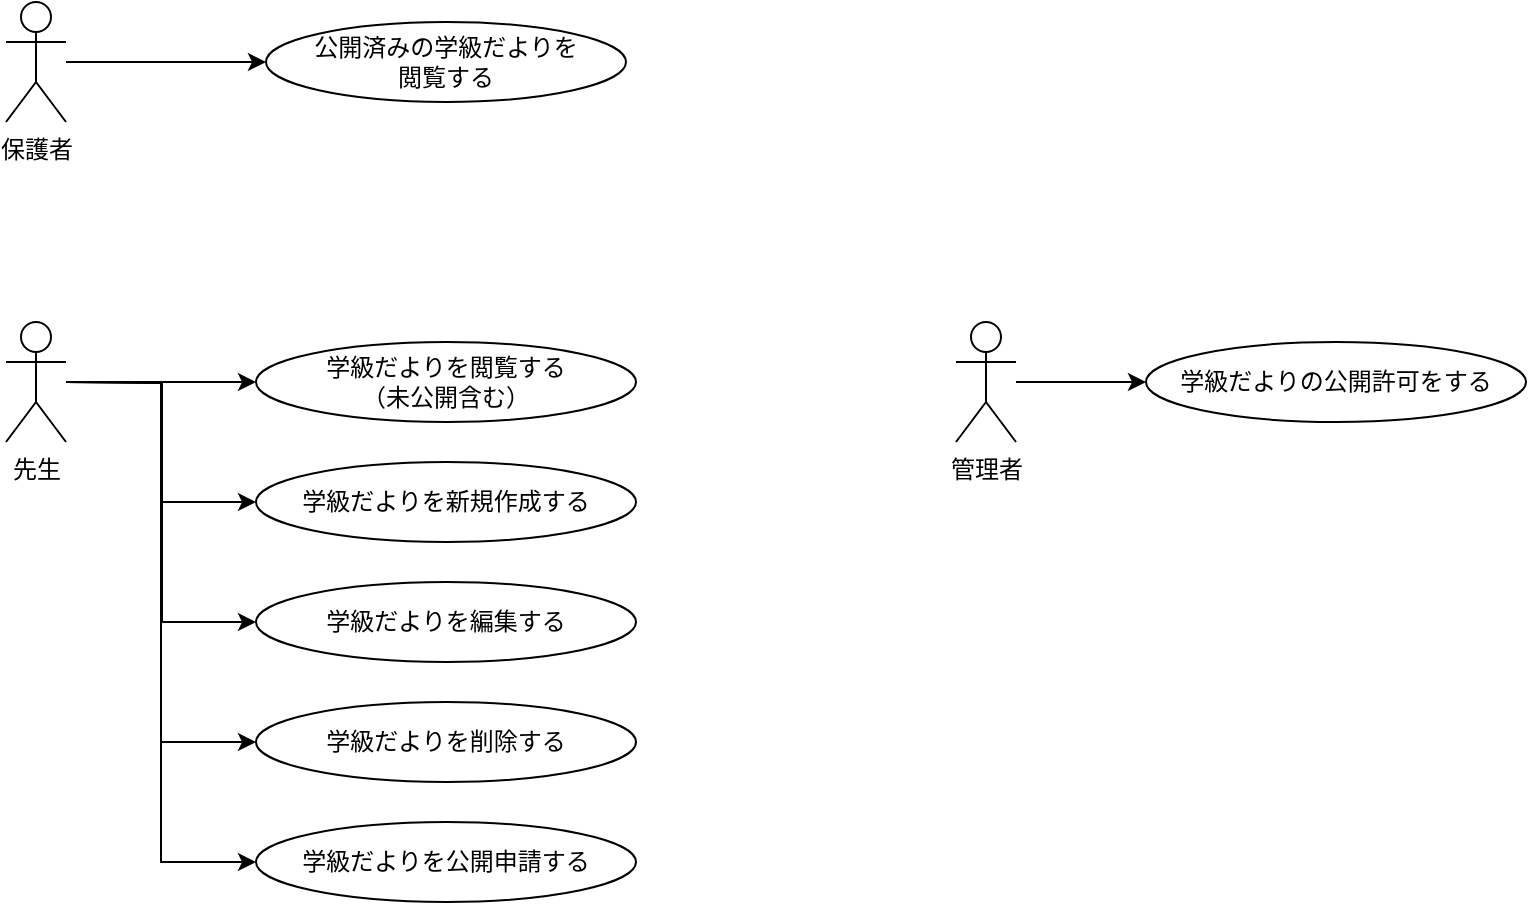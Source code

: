 <mxfile version="13.1.3" pages="3">
    <diagram name="ユースケース図" id="e7e014a7-5840-1c2e-5031-d8a46d1fe8dd">
        <mxGraphModel dx="735" dy="661" grid="1" gridSize="10" guides="1" tooltips="1" connect="1" arrows="1" fold="1" page="1" pageScale="1" pageWidth="1169" pageHeight="826" background="#ffffff" math="0" shadow="0">
            <root>
                <mxCell id="0"/>
                <mxCell id="1" parent="0"/>
                <mxCell id="pi4UwvwZy6-DJ-nPvKI2-48" style="edgeStyle=orthogonalEdgeStyle;rounded=0;orthogonalLoop=1;jettySize=auto;html=1;entryX=0;entryY=0.5;entryDx=0;entryDy=0;" parent="1" source="pi4UwvwZy6-DJ-nPvKI2-41" target="pi4UwvwZy6-DJ-nPvKI2-46" edge="1">
                    <mxGeometry relative="1" as="geometry"/>
                </mxCell>
                <mxCell id="pi4UwvwZy6-DJ-nPvKI2-41" value="保護者" style="shape=umlActor;verticalLabelPosition=bottom;labelBackgroundColor=#ffffff;verticalAlign=top;html=1;outlineConnect=0;" parent="1" vertex="1">
                    <mxGeometry x="80" y="130" width="30" height="60" as="geometry"/>
                </mxCell>
                <mxCell id="pi4UwvwZy6-DJ-nPvKI2-50" style="edgeStyle=orthogonalEdgeStyle;rounded=0;orthogonalLoop=1;jettySize=auto;html=1;entryX=0;entryY=0.5;entryDx=0;entryDy=0;" parent="1" source="pi4UwvwZy6-DJ-nPvKI2-42" target="pi4UwvwZy6-DJ-nPvKI2-47" edge="1">
                    <mxGeometry relative="1" as="geometry"/>
                </mxCell>
                <mxCell id="pi4UwvwZy6-DJ-nPvKI2-59" style="edgeStyle=orthogonalEdgeStyle;rounded=0;orthogonalLoop=1;jettySize=auto;html=1;entryX=0;entryY=0.5;entryDx=0;entryDy=0;" parent="1" source="pi4UwvwZy6-DJ-nPvKI2-42" target="pi4UwvwZy6-DJ-nPvKI2-57" edge="1">
                    <mxGeometry relative="1" as="geometry"/>
                </mxCell>
                <mxCell id="pi4UwvwZy6-DJ-nPvKI2-60" style="edgeStyle=orthogonalEdgeStyle;rounded=0;orthogonalLoop=1;jettySize=auto;html=1;entryX=0;entryY=0.5;entryDx=0;entryDy=0;" parent="1" source="pi4UwvwZy6-DJ-nPvKI2-42" target="pi4UwvwZy6-DJ-nPvKI2-58" edge="1">
                    <mxGeometry relative="1" as="geometry"/>
                </mxCell>
                <mxCell id="pi4UwvwZy6-DJ-nPvKI2-42" value="先生" style="shape=umlActor;verticalLabelPosition=bottom;labelBackgroundColor=#ffffff;verticalAlign=top;html=1;outlineConnect=0;" parent="1" vertex="1">
                    <mxGeometry x="80" y="290" width="30" height="60" as="geometry"/>
                </mxCell>
                <mxCell id="pi4UwvwZy6-DJ-nPvKI2-56" style="edgeStyle=orthogonalEdgeStyle;rounded=0;orthogonalLoop=1;jettySize=auto;html=1;entryX=0;entryY=0.5;entryDx=0;entryDy=0;" parent="1" source="pi4UwvwZy6-DJ-nPvKI2-43" target="pi4UwvwZy6-DJ-nPvKI2-55" edge="1">
                    <mxGeometry relative="1" as="geometry"/>
                </mxCell>
                <mxCell id="pi4UwvwZy6-DJ-nPvKI2-43" value="管理者" style="shape=umlActor;verticalLabelPosition=bottom;labelBackgroundColor=#ffffff;verticalAlign=top;html=1;outlineConnect=0;" parent="1" vertex="1">
                    <mxGeometry x="555" y="290" width="30" height="60" as="geometry"/>
                </mxCell>
                <mxCell id="pi4UwvwZy6-DJ-nPvKI2-46" value="公開済みの学級だよりを&lt;br&gt;閲覧する" style="ellipse;whiteSpace=wrap;html=1;" parent="1" vertex="1">
                    <mxGeometry x="210" y="140" width="180" height="40" as="geometry"/>
                </mxCell>
                <mxCell id="pi4UwvwZy6-DJ-nPvKI2-47" value="学級だよりを閲覧する&lt;br&gt;（未公開含む）" style="ellipse;whiteSpace=wrap;html=1;" parent="1" vertex="1">
                    <mxGeometry x="205" y="300" width="190" height="40" as="geometry"/>
                </mxCell>
                <mxCell id="pi4UwvwZy6-DJ-nPvKI2-51" value="学級だよりを新規作成する" style="ellipse;whiteSpace=wrap;html=1;" parent="1" vertex="1">
                    <mxGeometry x="205" y="360" width="190" height="40" as="geometry"/>
                </mxCell>
                <mxCell id="pi4UwvwZy6-DJ-nPvKI2-52" value="学級だよりを編集する" style="ellipse;whiteSpace=wrap;html=1;" parent="1" vertex="1">
                    <mxGeometry x="205" y="420" width="190" height="40" as="geometry"/>
                </mxCell>
                <mxCell id="pi4UwvwZy6-DJ-nPvKI2-53" style="edgeStyle=orthogonalEdgeStyle;rounded=0;orthogonalLoop=1;jettySize=auto;html=1;entryX=0;entryY=0.5;entryDx=0;entryDy=0;" parent="1" target="pi4UwvwZy6-DJ-nPvKI2-51" edge="1">
                    <mxGeometry relative="1" as="geometry">
                        <mxPoint x="110" y="320" as="sourcePoint"/>
                        <mxPoint x="215" y="330" as="targetPoint"/>
                    </mxGeometry>
                </mxCell>
                <mxCell id="pi4UwvwZy6-DJ-nPvKI2-54" style="edgeStyle=orthogonalEdgeStyle;rounded=0;orthogonalLoop=1;jettySize=auto;html=1;entryX=0;entryY=0.5;entryDx=0;entryDy=0;" parent="1" target="pi4UwvwZy6-DJ-nPvKI2-52" edge="1">
                    <mxGeometry relative="1" as="geometry">
                        <mxPoint x="110" y="320" as="sourcePoint"/>
                        <mxPoint x="215" y="390" as="targetPoint"/>
                    </mxGeometry>
                </mxCell>
                <mxCell id="pi4UwvwZy6-DJ-nPvKI2-55" value="学級だよりの公開許可をする" style="ellipse;whiteSpace=wrap;html=1;" parent="1" vertex="1">
                    <mxGeometry x="650" y="300" width="190" height="40" as="geometry"/>
                </mxCell>
                <mxCell id="pi4UwvwZy6-DJ-nPvKI2-57" value="学級だよりを削除する" style="ellipse;whiteSpace=wrap;html=1;" parent="1" vertex="1">
                    <mxGeometry x="205" y="480" width="190" height="40" as="geometry"/>
                </mxCell>
                <mxCell id="pi4UwvwZy6-DJ-nPvKI2-58" value="学級だよりを公開申請する" style="ellipse;whiteSpace=wrap;html=1;" parent="1" vertex="1">
                    <mxGeometry x="205" y="540" width="190" height="40" as="geometry"/>
                </mxCell>
            </root>
        </mxGraphModel>
    </diagram>
    <diagram id="x_HYdBRGoMEYY3ArJMtQ" name="ドメインモデル図">
        <mxGraphModel dx="735" dy="661" grid="1" gridSize="10" guides="1" tooltips="1" connect="1" arrows="1" fold="1" page="1" pageScale="1" pageWidth="1169" pageHeight="827" math="0" shadow="0">
            <root>
                <mxCell id="CzxT7-Wuyg3FF4_Rim94-0"/>
                <mxCell id="CzxT7-Wuyg3FF4_Rim94-1" parent="CzxT7-Wuyg3FF4_Rim94-0"/>
                <mxCell id="-5V0Z11jrJ9cpA_QBzgb-53" value="学級だより集約" style="shape=umlFrame;whiteSpace=wrap;html=1;width=110;height=30;" parent="CzxT7-Wuyg3FF4_Rim94-1" vertex="1">
                    <mxGeometry x="230" y="72" width="160" height="268" as="geometry"/>
                </mxCell>
                <mxCell id="-5V0Z11jrJ9cpA_QBzgb-31" value="&lt;span&gt;・公開状態は「未申請・未公開・公開済み」の3つ&lt;br&gt;&lt;/span&gt;・作成時は未申請または未公開&lt;br&gt;・管理者のみ未公開から公開に変更できる" style="shape=callout;whiteSpace=wrap;perimeter=calloutPerimeter;position2=0.57;base=9;rotation=0;align=left;size=30;position=0.58;html=1;direction=north;" parent="CzxT7-Wuyg3FF4_Rim94-1" vertex="1">
                    <mxGeometry x="70" y="240" width="160" height="120" as="geometry"/>
                </mxCell>
                <mxCell id="-5V0Z11jrJ9cpA_QBzgb-0" value="学級だより" style="swimlane;fontStyle=0;childLayout=stackLayout;horizontal=1;startSize=26;fillColor=none;horizontalStack=0;resizeParent=1;resizeParentMax=0;resizeLast=0;collapsible=1;marginBottom=0;" parent="CzxT7-Wuyg3FF4_Rim94-1" vertex="1">
                    <mxGeometry x="240" y="120" width="140" height="208" as="geometry">
                        <mxRectangle x="170" y="120" width="70" height="26" as="alternateBounds"/>
                    </mxGeometry>
                </mxCell>
                <mxCell id="-5V0Z11jrJ9cpA_QBzgb-1" value="学級だよりID" style="text;strokeColor=none;fillColor=none;align=left;verticalAlign=top;spacingLeft=4;spacingRight=4;overflow=hidden;rotatable=0;points=[[0,0.5],[1,0.5]];portConstraint=eastwest;" parent="-5V0Z11jrJ9cpA_QBzgb-0" vertex="1">
                    <mxGeometry y="26" width="140" height="26" as="geometry"/>
                </mxCell>
                <mxCell id="-5V0Z11jrJ9cpA_QBzgb-2" value="クラスID" style="text;strokeColor=none;fillColor=none;align=left;verticalAlign=top;spacingLeft=4;spacingRight=4;overflow=hidden;rotatable=0;points=[[0,0.5],[1,0.5]];portConstraint=eastwest;" parent="-5V0Z11jrJ9cpA_QBzgb-0" vertex="1">
                    <mxGeometry y="52" width="140" height="26" as="geometry"/>
                </mxCell>
                <mxCell id="bK31BSmmMVzeFHX1dbvR-1" value="タイトル" style="text;strokeColor=none;fillColor=none;align=left;verticalAlign=top;spacingLeft=4;spacingRight=4;overflow=hidden;rotatable=0;points=[[0,0.5],[1,0.5]];portConstraint=eastwest;" parent="-5V0Z11jrJ9cpA_QBzgb-0" vertex="1">
                    <mxGeometry y="78" width="140" height="26" as="geometry"/>
                </mxCell>
                <mxCell id="-5V0Z11jrJ9cpA_QBzgb-9" value="本文" style="text;strokeColor=none;fillColor=none;align=left;verticalAlign=top;spacingLeft=4;spacingRight=4;overflow=hidden;rotatable=0;points=[[0,0.5],[1,0.5]];portConstraint=eastwest;" parent="-5V0Z11jrJ9cpA_QBzgb-0" vertex="1">
                    <mxGeometry y="104" width="140" height="26" as="geometry"/>
                </mxCell>
                <mxCell id="-5V0Z11jrJ9cpA_QBzgb-11" value="作成者ID" style="text;strokeColor=none;fillColor=none;align=left;verticalAlign=top;spacingLeft=4;spacingRight=4;overflow=hidden;rotatable=0;points=[[0,0.5],[1,0.5]];portConstraint=eastwest;" parent="-5V0Z11jrJ9cpA_QBzgb-0" vertex="1">
                    <mxGeometry y="130" width="140" height="26" as="geometry"/>
                </mxCell>
                <mxCell id="bK31BSmmMVzeFHX1dbvR-0" value="作成日" style="text;strokeColor=none;fillColor=none;align=left;verticalAlign=top;spacingLeft=4;spacingRight=4;overflow=hidden;rotatable=0;points=[[0,0.5],[1,0.5]];portConstraint=eastwest;" parent="-5V0Z11jrJ9cpA_QBzgb-0" vertex="1">
                    <mxGeometry y="156" width="140" height="26" as="geometry"/>
                </mxCell>
                <mxCell id="-5V0Z11jrJ9cpA_QBzgb-12" value="公開状態" style="text;strokeColor=none;fillColor=none;align=left;verticalAlign=top;spacingLeft=4;spacingRight=4;overflow=hidden;rotatable=0;points=[[0,0.5],[1,0.5]];portConstraint=eastwest;" parent="-5V0Z11jrJ9cpA_QBzgb-0" vertex="1">
                    <mxGeometry y="182" width="140" height="26" as="geometry"/>
                </mxCell>
                <mxCell id="-5V0Z11jrJ9cpA_QBzgb-41" value="1..n" style="endArrow=block;endFill=1;html=1;edgeStyle=orthogonalEdgeStyle;align=left;verticalAlign=top;exitX=0;exitY=0.5;exitDx=0;exitDy=0;entryX=1;entryY=0.5;entryDx=0;entryDy=0;rounded=0;" parent="CzxT7-Wuyg3FF4_Rim94-1" source="WJWbBkGPfWLecdyw3vQk-0" target="-5V0Z11jrJ9cpA_QBzgb-28" edge="1">
                    <mxGeometry x="-0.653" relative="1" as="geometry">
                        <mxPoint x="670" y="270" as="sourcePoint"/>
                        <mxPoint x="510" y="270" as="targetPoint"/>
                        <mxPoint as="offset"/>
                    </mxGeometry>
                </mxCell>
                <mxCell id="-5V0Z11jrJ9cpA_QBzgb-57" value="1" style="edgeLabel;html=1;align=center;verticalAlign=middle;resizable=0;points=[];" parent="-5V0Z11jrJ9cpA_QBzgb-41" vertex="1" connectable="0">
                    <mxGeometry x="0.728" y="-10" relative="1" as="geometry">
                        <mxPoint x="9" as="offset"/>
                    </mxGeometry>
                </mxCell>
                <mxCell id="-5V0Z11jrJ9cpA_QBzgb-50" value="" style="group" parent="CzxT7-Wuyg3FF4_Rim94-1" vertex="1" connectable="0">
                    <mxGeometry x="380" y="136" width="60" height="94" as="geometry"/>
                </mxCell>
                <mxCell id="-5V0Z11jrJ9cpA_QBzgb-47" value="0..n" style="text;html=1;align=center;verticalAlign=middle;resizable=0;points=[];autosize=1;" parent="-5V0Z11jrJ9cpA_QBzgb-50" vertex="1">
                    <mxGeometry x="10" y="54" width="40" height="20" as="geometry"/>
                </mxCell>
                <mxCell id="-5V0Z11jrJ9cpA_QBzgb-61" value="" style="group" parent="CzxT7-Wuyg3FF4_Rim94-1" vertex="1" connectable="0">
                    <mxGeometry x="740" y="400" width="160" height="132" as="geometry"/>
                </mxCell>
                <mxCell id="-5V0Z11jrJ9cpA_QBzgb-60" value="管理者集約" style="shape=umlFrame;whiteSpace=wrap;html=1;width=110;height=30;" parent="-5V0Z11jrJ9cpA_QBzgb-61" vertex="1">
                    <mxGeometry width="160" height="132" as="geometry"/>
                </mxCell>
                <mxCell id="-5V0Z11jrJ9cpA_QBzgb-32" value="管理者" style="swimlane;fontStyle=0;childLayout=stackLayout;horizontal=1;startSize=26;fillColor=none;horizontalStack=0;resizeParent=1;resizeParentMax=0;resizeLast=0;collapsible=1;marginBottom=0;" parent="-5V0Z11jrJ9cpA_QBzgb-61" vertex="1">
                    <mxGeometry x="10" y="42" width="140" height="78" as="geometry">
                        <mxRectangle x="170" y="120" width="70" height="26" as="alternateBounds"/>
                    </mxGeometry>
                </mxCell>
                <mxCell id="-5V0Z11jrJ9cpA_QBzgb-33" value="管理者ID" style="text;strokeColor=none;fillColor=none;align=left;verticalAlign=top;spacingLeft=4;spacingRight=4;overflow=hidden;rotatable=0;points=[[0,0.5],[1,0.5]];portConstraint=eastwest;" parent="-5V0Z11jrJ9cpA_QBzgb-32" vertex="1">
                    <mxGeometry y="26" width="140" height="26" as="geometry"/>
                </mxCell>
                <mxCell id="-5V0Z11jrJ9cpA_QBzgb-34" value="名前" style="text;strokeColor=none;fillColor=none;align=left;verticalAlign=top;spacingLeft=4;spacingRight=4;overflow=hidden;rotatable=0;points=[[0,0.5],[1,0.5]];portConstraint=eastwest;" parent="-5V0Z11jrJ9cpA_QBzgb-32" vertex="1">
                    <mxGeometry y="52" width="140" height="26" as="geometry"/>
                </mxCell>
                <mxCell id="-5V0Z11jrJ9cpA_QBzgb-63" value="" style="group;fontStyle=1" parent="CzxT7-Wuyg3FF4_Rim94-1" vertex="1" connectable="0">
                    <mxGeometry x="740" y="70" width="160" height="130" as="geometry"/>
                </mxCell>
                <mxCell id="-5V0Z11jrJ9cpA_QBzgb-58" value="保護者集約" style="shape=umlFrame;whiteSpace=wrap;html=1;width=110;height=30;" parent="-5V0Z11jrJ9cpA_QBzgb-63" vertex="1">
                    <mxGeometry width="160" height="130" as="geometry"/>
                </mxCell>
                <mxCell id="-5V0Z11jrJ9cpA_QBzgb-20" value="保護者" style="swimlane;fontStyle=0;childLayout=stackLayout;horizontal=1;startSize=26;fillColor=none;horizontalStack=0;resizeParent=1;resizeParentMax=0;resizeLast=0;collapsible=1;marginBottom=0;" parent="-5V0Z11jrJ9cpA_QBzgb-63" vertex="1">
                    <mxGeometry x="10" y="43" width="140" height="78" as="geometry">
                        <mxRectangle x="750" y="120" width="70" height="26" as="alternateBounds"/>
                    </mxGeometry>
                </mxCell>
                <mxCell id="-5V0Z11jrJ9cpA_QBzgb-21" value="保護者ID" style="text;strokeColor=none;fillColor=none;align=left;verticalAlign=top;spacingLeft=4;spacingRight=4;overflow=hidden;rotatable=0;points=[[0,0.5],[1,0.5]];portConstraint=eastwest;" parent="-5V0Z11jrJ9cpA_QBzgb-20" vertex="1">
                    <mxGeometry y="26" width="140" height="26" as="geometry"/>
                </mxCell>
                <mxCell id="WJWbBkGPfWLecdyw3vQk-0" value="クラスID" style="text;strokeColor=none;fillColor=none;align=left;verticalAlign=top;spacingLeft=4;spacingRight=4;overflow=hidden;rotatable=0;points=[[0,0.5],[1,0.5]];portConstraint=eastwest;" vertex="1" parent="-5V0Z11jrJ9cpA_QBzgb-20">
                    <mxGeometry y="52" width="140" height="26" as="geometry"/>
                </mxCell>
                <mxCell id="-5V0Z11jrJ9cpA_QBzgb-69" value="" style="group" parent="CzxT7-Wuyg3FF4_Rim94-1" vertex="1" connectable="0">
                    <mxGeometry x="700" y="320" width="20" height="20" as="geometry"/>
                </mxCell>
                <mxCell id="-5V0Z11jrJ9cpA_QBzgb-66" value="1" style="text;html=1;align=center;verticalAlign=middle;resizable=0;points=[];autosize=1;" parent="-5V0Z11jrJ9cpA_QBzgb-69" vertex="1">
                    <mxGeometry width="20" height="20" as="geometry"/>
                </mxCell>
                <mxCell id="-5V0Z11jrJ9cpA_QBzgb-64" style="edgeStyle=orthogonalEdgeStyle;rounded=0;orthogonalLoop=1;jettySize=auto;html=1;entryX=0;entryY=0.5;entryDx=0;entryDy=0;" parent="CzxT7-Wuyg3FF4_Rim94-1" source="-5V0Z11jrJ9cpA_QBzgb-11" target="-5V0Z11jrJ9cpA_QBzgb-15" edge="1">
                    <mxGeometry relative="1" as="geometry">
                        <Array as="points">
                            <mxPoint x="450" y="263"/>
                            <mxPoint x="450" y="323"/>
                        </Array>
                    </mxGeometry>
                </mxCell>
                <mxCell id="-5V0Z11jrJ9cpA_QBzgb-65" value="0..n" style="edgeLabel;html=1;align=center;verticalAlign=middle;resizable=0;points=[];" parent="-5V0Z11jrJ9cpA_QBzgb-64" vertex="1" connectable="0">
                    <mxGeometry x="-0.853" y="13" relative="1" as="geometry">
                        <mxPoint x="6" y="24" as="offset"/>
                    </mxGeometry>
                </mxCell>
                <mxCell id="-5V0Z11jrJ9cpA_QBzgb-46" style="edgeStyle=orthogonalEdgeStyle;rounded=0;orthogonalLoop=1;jettySize=auto;html=1;entryX=0;entryY=0.5;entryDx=0;entryDy=0;" parent="CzxT7-Wuyg3FF4_Rim94-1" source="-5V0Z11jrJ9cpA_QBzgb-2" target="-5V0Z11jrJ9cpA_QBzgb-28" edge="1">
                    <mxGeometry relative="1" as="geometry"/>
                </mxCell>
                <mxCell id="-5V0Z11jrJ9cpA_QBzgb-48" value="1" style="text;html=1;align=center;verticalAlign=middle;resizable=0;points=[];autosize=1;" parent="CzxT7-Wuyg3FF4_Rim94-1" vertex="1">
                    <mxGeometry x="450" y="136" width="20" height="20" as="geometry"/>
                </mxCell>
                <mxCell id="-5V0Z11jrJ9cpA_QBzgb-54" value="クラス集約" style="shape=umlFrame;whiteSpace=wrap;html=1;width=110;height=30;" parent="CzxT7-Wuyg3FF4_Rim94-1" vertex="1">
                    <mxGeometry x="480" y="72" width="160" height="138" as="geometry"/>
                </mxCell>
                <mxCell id="-5V0Z11jrJ9cpA_QBzgb-27" value="クラス" style="swimlane;fontStyle=0;childLayout=stackLayout;horizontal=1;startSize=26;fillColor=none;horizontalStack=0;resizeParent=1;resizeParentMax=0;resizeLast=0;collapsible=1;marginBottom=0;" parent="CzxT7-Wuyg3FF4_Rim94-1" vertex="1">
                    <mxGeometry x="490" y="120" width="140" height="78" as="geometry">
                        <mxRectangle x="170" y="120" width="70" height="26" as="alternateBounds"/>
                    </mxGeometry>
                </mxCell>
                <mxCell id="-5V0Z11jrJ9cpA_QBzgb-28" value="クラスID" style="text;strokeColor=none;fillColor=none;align=left;verticalAlign=top;spacingLeft=4;spacingRight=4;overflow=hidden;rotatable=0;points=[[0,0.5],[1,0.5]];portConstraint=eastwest;" parent="-5V0Z11jrJ9cpA_QBzgb-27" vertex="1">
                    <mxGeometry y="26" width="140" height="26" as="geometry"/>
                </mxCell>
                <mxCell id="bK31BSmmMVzeFHX1dbvR-6" value="クラス名" style="text;strokeColor=none;fillColor=none;align=left;verticalAlign=top;spacingLeft=4;spacingRight=4;overflow=hidden;rotatable=0;points=[[0,0.5],[1,0.5]];portConstraint=eastwest;" parent="-5V0Z11jrJ9cpA_QBzgb-27" vertex="1">
                    <mxGeometry y="52" width="140" height="26" as="geometry"/>
                </mxCell>
                <mxCell id="-5V0Z11jrJ9cpA_QBzgb-59" value="先生集約" style="shape=umlFrame;whiteSpace=wrap;html=1;width=110;height=30;" parent="CzxT7-Wuyg3FF4_Rim94-1" vertex="1">
                    <mxGeometry x="740" y="210" width="160" height="170" as="geometry"/>
                </mxCell>
                <mxCell id="bK31BSmmMVzeFHX1dbvR-25" style="edgeStyle=orthogonalEdgeStyle;rounded=0;orthogonalLoop=1;jettySize=auto;html=1;entryX=1;entryY=0.5;entryDx=0;entryDy=0;exitX=0;exitY=0.5;exitDx=0;exitDy=0;" parent="CzxT7-Wuyg3FF4_Rim94-1" source="-5V0Z11jrJ9cpA_QBzgb-14" target="bK31BSmmMVzeFHX1dbvR-6" edge="1">
                    <mxGeometry relative="1" as="geometry"/>
                </mxCell>
                <mxCell id="-5V0Z11jrJ9cpA_QBzgb-13" value="先生" style="swimlane;fontStyle=0;childLayout=stackLayout;horizontal=1;startSize=22;fillColor=none;horizontalStack=0;resizeParent=1;resizeParentMax=0;resizeLast=0;collapsible=1;marginBottom=0;" parent="CzxT7-Wuyg3FF4_Rim94-1" vertex="1">
                    <mxGeometry x="750" y="256.154" width="140" height="112" as="geometry">
                        <mxRectangle x="170" y="120" width="70" height="26" as="alternateBounds"/>
                    </mxGeometry>
                </mxCell>
                <mxCell id="-5V0Z11jrJ9cpA_QBzgb-14" value="先生ID" style="text;strokeColor=none;fillColor=none;align=left;verticalAlign=top;spacingLeft=4;spacingRight=4;overflow=hidden;rotatable=0;points=[[0,0.5],[1,0.5]];portConstraint=eastwest;" parent="-5V0Z11jrJ9cpA_QBzgb-13" vertex="1">
                    <mxGeometry y="22" width="140" height="30.0" as="geometry"/>
                </mxCell>
                <mxCell id="-5V0Z11jrJ9cpA_QBzgb-15" value="名前" style="text;strokeColor=none;fillColor=none;align=left;verticalAlign=top;spacingLeft=4;spacingRight=4;overflow=hidden;rotatable=0;points=[[0,0.5],[1,0.5]];portConstraint=eastwest;" parent="-5V0Z11jrJ9cpA_QBzgb-13" vertex="1">
                    <mxGeometry y="52" width="140" height="30.0" as="geometry"/>
                </mxCell>
                <mxCell id="bK31BSmmMVzeFHX1dbvR-24" value="クラスID" style="text;strokeColor=none;fillColor=none;align=left;verticalAlign=top;spacingLeft=4;spacingRight=4;overflow=hidden;rotatable=0;points=[[0,0.5],[1,0.5]];portConstraint=eastwest;" parent="-5V0Z11jrJ9cpA_QBzgb-13" vertex="1">
                    <mxGeometry y="82" width="140" height="30.0" as="geometry"/>
                </mxCell>
                <mxCell id="bK31BSmmMVzeFHX1dbvR-26" value="0..1" style="text;html=1;align=center;verticalAlign=middle;resizable=0;points=[];autosize=1;" parent="CzxT7-Wuyg3FF4_Rim94-1" vertex="1">
                    <mxGeometry x="700" y="270" width="40" height="20" as="geometry"/>
                </mxCell>
                <mxCell id="bK31BSmmMVzeFHX1dbvR-27" value="1" style="text;html=1;align=center;verticalAlign=middle;resizable=0;points=[];autosize=1;" parent="CzxT7-Wuyg3FF4_Rim94-1" vertex="1">
                    <mxGeometry x="650" y="190" width="20" height="20" as="geometry"/>
                </mxCell>
                <mxCell id="bK31BSmmMVzeFHX1dbvR-28" value="先生は必ず1つのクラスを担当する" style="shape=callout;whiteSpace=wrap;perimeter=calloutPerimeter;position2=0.57;base=9;rotation=0;align=left;size=30;position=0.58;html=1;direction=south;" parent="CzxT7-Wuyg3FF4_Rim94-1" vertex="1">
                    <mxGeometry x="890" y="276.15" width="140" height="83.85" as="geometry"/>
                </mxCell>
            </root>
        </mxGraphModel>
    </diagram>
    <diagram id="nRscKhPKCTpBhTBywSO-" name="画面遷移図">
        &#xa;        
        <mxGraphModel dx="764" dy="746" grid="1" gridSize="10" guides="1" tooltips="1" connect="1" arrows="1" fold="1" page="1" pageScale="1" pageWidth="1169" pageHeight="827" math="0" shadow="0">
            &#xa;            
            <root>
                &#xa;                
                <mxCell id="09bs9-bi1ufI5kdZ8wCI-0"/>
                &#xa;                
                <mxCell id="09bs9-bi1ufI5kdZ8wCI-1" parent="09bs9-bi1ufI5kdZ8wCI-0"/>
                &#xa;                
                <mxCell id="09bs9-bi1ufI5kdZ8wCI-9" style="edgeStyle=orthogonalEdgeStyle;rounded=0;orthogonalLoop=1;jettySize=auto;html=1;entryX=0;entryY=0.5;entryDx=0;entryDy=0;" edge="1" parent="09bs9-bi1ufI5kdZ8wCI-1" source="09bs9-bi1ufI5kdZ8wCI-3" target="09bs9-bi1ufI5kdZ8wCI-4">
                    &#xa;                    
                    <mxGeometry relative="1" as="geometry"/>
                    &#xa;                
                </mxCell>
                &#xa;                
                <mxCell id="09bs9-bi1ufI5kdZ8wCI-11" style="edgeStyle=orthogonalEdgeStyle;rounded=0;orthogonalLoop=1;jettySize=auto;html=1;entryX=0;entryY=0.5;entryDx=0;entryDy=0;" edge="1" parent="09bs9-bi1ufI5kdZ8wCI-1" source="09bs9-bi1ufI5kdZ8wCI-3" target="09bs9-bi1ufI5kdZ8wCI-6">
                    &#xa;                    
                    <mxGeometry relative="1" as="geometry"/>
                    &#xa;                
                </mxCell>
                &#xa;                
                <mxCell id="09bs9-bi1ufI5kdZ8wCI-3" value="Entry画面" style="rounded=0;whiteSpace=wrap;html=1;" vertex="1" parent="09bs9-bi1ufI5kdZ8wCI-1">
                    &#xa;                    
                    <mxGeometry x="140" y="110" width="120" height="60" as="geometry"/>
                    &#xa;                
                </mxCell>
                &#xa;                
                <mxCell id="09bs9-bi1ufI5kdZ8wCI-10" style="edgeStyle=orthogonalEdgeStyle;rounded=0;orthogonalLoop=1;jettySize=auto;html=1;entryX=0;entryY=0.5;entryDx=0;entryDy=0;" edge="1" parent="09bs9-bi1ufI5kdZ8wCI-1" source="09bs9-bi1ufI5kdZ8wCI-4" target="09bs9-bi1ufI5kdZ8wCI-5">
                    &#xa;                    
                    <mxGeometry relative="1" as="geometry"/>
                    &#xa;                
                </mxCell>
                &#xa;                
                <mxCell id="09bs9-bi1ufI5kdZ8wCI-4" value="学校だより&lt;br&gt;一覧画面" style="rounded=0;whiteSpace=wrap;html=1;" vertex="1" parent="09bs9-bi1ufI5kdZ8wCI-1">
                    &#xa;                    
                    <mxGeometry x="340" y="110" width="120" height="60" as="geometry"/>
                    &#xa;                
                </mxCell>
                &#xa;                
                <mxCell id="09bs9-bi1ufI5kdZ8wCI-5" value="学校だより&lt;br&gt;詳細画面" style="rounded=0;whiteSpace=wrap;html=1;" vertex="1" parent="09bs9-bi1ufI5kdZ8wCI-1">
                    &#xa;                    
                    <mxGeometry x="520" y="110" width="120" height="60" as="geometry"/>
                    &#xa;                
                </mxCell>
                &#xa;                
                <mxCell id="09bs9-bi1ufI5kdZ8wCI-14" style="edgeStyle=orthogonalEdgeStyle;rounded=0;orthogonalLoop=1;jettySize=auto;html=1;entryX=0;entryY=0.5;entryDx=0;entryDy=0;" edge="1" parent="09bs9-bi1ufI5kdZ8wCI-1" source="09bs9-bi1ufI5kdZ8wCI-6" target="09bs9-bi1ufI5kdZ8wCI-7">
                    &#xa;                    
                    <mxGeometry relative="1" as="geometry"/>
                    &#xa;                
                </mxCell>
                &#xa;                
                <mxCell id="09bs9-bi1ufI5kdZ8wCI-17" style="edgeStyle=orthogonalEdgeStyle;rounded=0;orthogonalLoop=1;jettySize=auto;html=1;entryX=0;entryY=0.5;entryDx=0;entryDy=0;" edge="1" parent="09bs9-bi1ufI5kdZ8wCI-1" source="09bs9-bi1ufI5kdZ8wCI-6" target="09bs9-bi1ufI5kdZ8wCI-16">
                    &#xa;                    
                    <mxGeometry relative="1" as="geometry"/>
                    &#xa;                
                </mxCell>
                &#xa;                
                <mxCell id="09bs9-bi1ufI5kdZ8wCI-6" value="学校だより&lt;br&gt;管理画面" style="rounded=0;whiteSpace=wrap;html=1;" vertex="1" parent="09bs9-bi1ufI5kdZ8wCI-1">
                    &#xa;                    
                    <mxGeometry x="340" y="230" width="120" height="60" as="geometry"/>
                    &#xa;                
                </mxCell>
                &#xa;                
                <mxCell id="09bs9-bi1ufI5kdZ8wCI-7" value="学校だより&lt;br&gt;作成・編集画面" style="rounded=0;whiteSpace=wrap;html=1;" vertex="1" parent="09bs9-bi1ufI5kdZ8wCI-1">
                    &#xa;                    
                    <mxGeometry x="520" y="230" width="120" height="60" as="geometry"/>
                    &#xa;                
                </mxCell>
                &#xa;                
                <mxCell id="09bs9-bi1ufI5kdZ8wCI-12" value="先生・管理者のみ" style="text;html=1;align=center;verticalAlign=middle;resizable=0;points=[];autosize=1;" vertex="1" parent="09bs9-bi1ufI5kdZ8wCI-1">
                    &#xa;                    
                    <mxGeometry x="190" y="201" width="110" height="20" as="geometry"/>
                    &#xa;                
                </mxCell>
                &#xa;                
                <mxCell id="09bs9-bi1ufI5kdZ8wCI-16" value="学校だより&lt;br&gt;公開許可画面" style="rounded=0;whiteSpace=wrap;html=1;" vertex="1" parent="09bs9-bi1ufI5kdZ8wCI-1">
                    &#xa;                    
                    <mxGeometry x="520" y="330" width="120" height="60" as="geometry"/>
                    &#xa;                
                </mxCell>
                &#xa;            
            </root>
            &#xa;        
        </mxGraphModel>
        &#xa;    
    </diagram>
</mxfile>